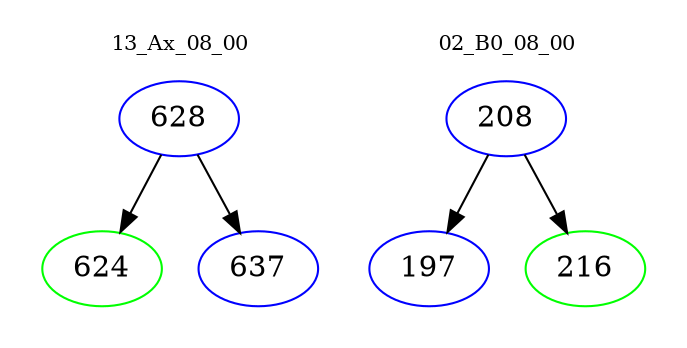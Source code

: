 digraph{
subgraph cluster_0 {
color = white
label = "13_Ax_08_00";
fontsize=10;
T0_628 [label="628", color="blue"]
T0_628 -> T0_624 [color="black"]
T0_624 [label="624", color="green"]
T0_628 -> T0_637 [color="black"]
T0_637 [label="637", color="blue"]
}
subgraph cluster_1 {
color = white
label = "02_B0_08_00";
fontsize=10;
T1_208 [label="208", color="blue"]
T1_208 -> T1_197 [color="black"]
T1_197 [label="197", color="blue"]
T1_208 -> T1_216 [color="black"]
T1_216 [label="216", color="green"]
}
}
